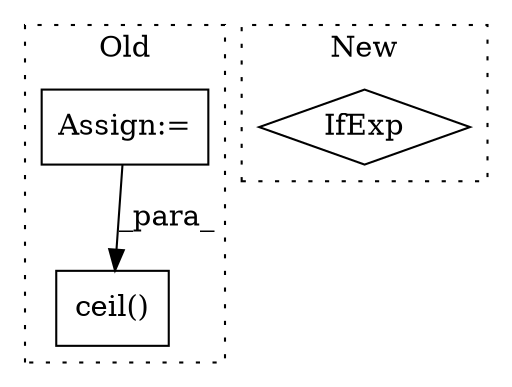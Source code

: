 digraph G {
subgraph cluster0 {
1 [label="ceil()" a="75" s="11864,11899" l="10,1" shape="box"];
3 [label="Assign:=" a="68" s="11812" l="3" shape="box"];
label = "Old";
style="dotted";
}
subgraph cluster1 {
2 [label="IfExp" a="51" s="11865,11895" l="4,6" shape="diamond"];
label = "New";
style="dotted";
}
3 -> 1 [label="_para_"];
}